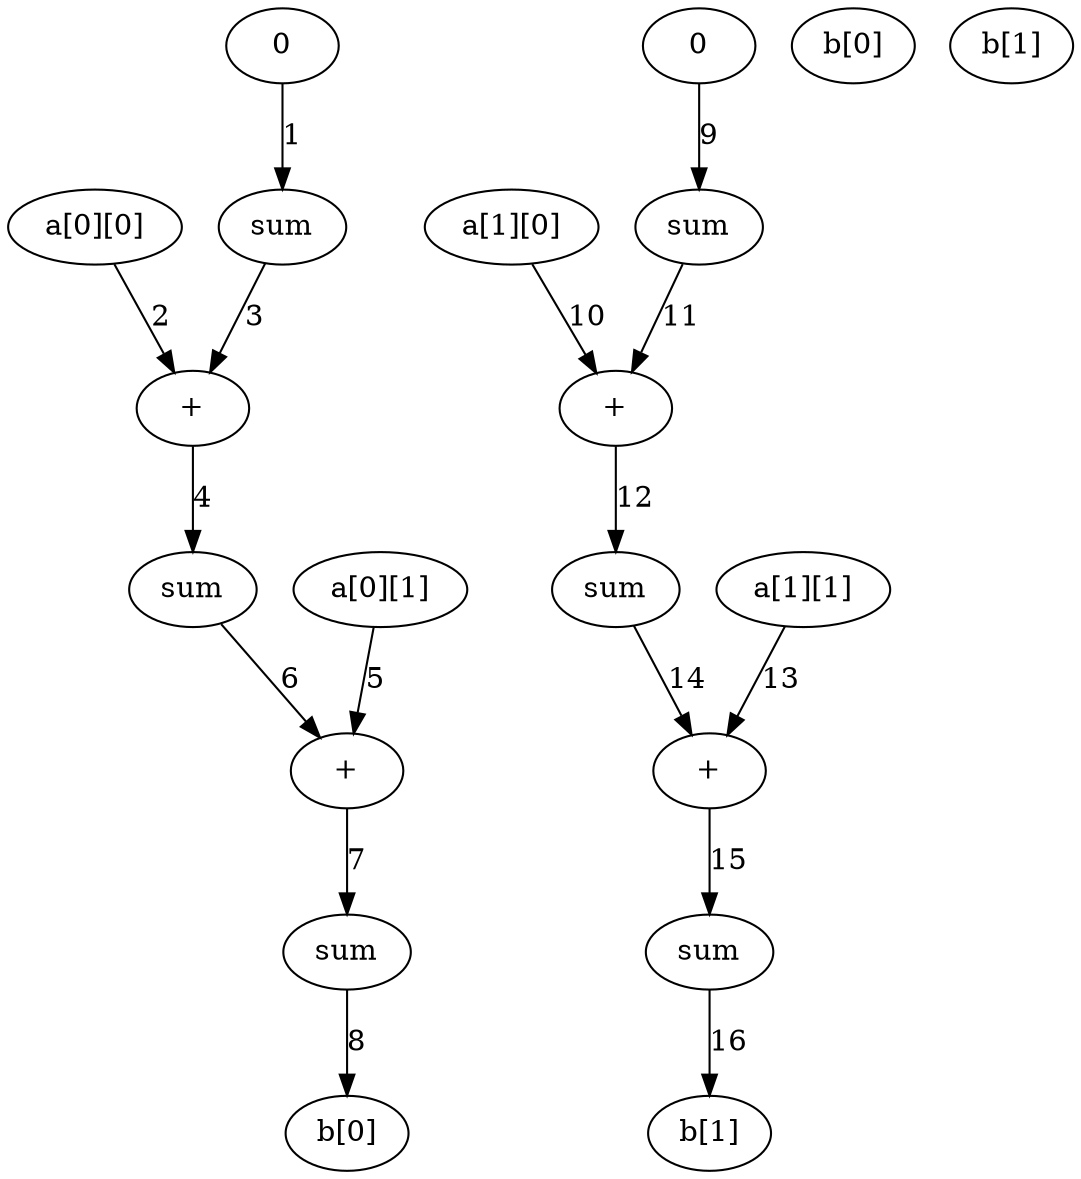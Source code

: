 Digraph G {
"a[0][0]_1_l" [label="a[0][0]", att1=var, att2=inte, att3=int];
"a[0][1]_1_l" [label="a[0][1]", att1=var, att2=inte, att3=int];
"a[1][0]_1_l" [label="a[1][0]", att1=var, att2=inte, att3=int];
"a[1][1]_1_l" [label="a[1][1]", att1=var, att2=inte, att3=int];
"b[0]_1_l" [label="b[0]", att1=var, att2=inte, att3=int];
"b[1]_1_l" [label="b[1]", att1=var, att2=inte, att3=int];
"const1" [label="0", att1=const];
"sum_1" [label="sum", att1=var, att2=loc, att3=int];
"const1" -> "sum_1" [label="1", ord="1"];
"op1" [label="+", att1=op];
"a[0][0]_1_l" -> "op1" [label="2", ord="2", pos="r"];
"sum_1" -> "op1" [label="3", ord="3", pos="l"];
"sum_2" [label="sum", att1=var, att2=loc, att3=int];
"op1" -> "sum_2" [label="4", ord="4"];
"op2" [label="+", att1=op];
"a[0][1]_1_l" -> "op2" [label="5", ord="5", pos="r"];
"sum_2" -> "op2" [label="6", ord="6", pos="l"];
"sum_3" [label="sum", att1=var, att2=loc, att3=int];
"op2" -> "sum_3" [label="7", ord="7"];
"b[0]_2_l" [label="b[0]", att1=var, att2=inte, att3=int];
"sum_3" -> "b[0]_2_l" [label="8", ord="8"];
"const2" [label="0", att1=const];
"sum_4" [label="sum", att1=var, att2=loc, att3=int];
"const2" -> "sum_4" [label="9", ord="9"];
"op3" [label="+", att1=op];
"a[1][0]_1_l" -> "op3" [label="10", ord="10", pos="r"];
"sum_4" -> "op3" [label="11", ord="11", pos="l"];
"sum_5" [label="sum", att1=var, att2=loc, att3=int];
"op3" -> "sum_5" [label="12", ord="12"];
"op4" [label="+", att1=op];
"a[1][1]_1_l" -> "op4" [label="13", ord="13", pos="r"];
"sum_5" -> "op4" [label="14", ord="14", pos="l"];
"sum_6" [label="sum", att1=var, att2=loc, att3=int];
"op4" -> "sum_6" [label="15", ord="15"];
"b[1]_2_l" [label="b[1]", att1=var, att2=inte, att3=int];
"sum_6" -> "b[1]_2_l" [label="16", ord="16"];
}